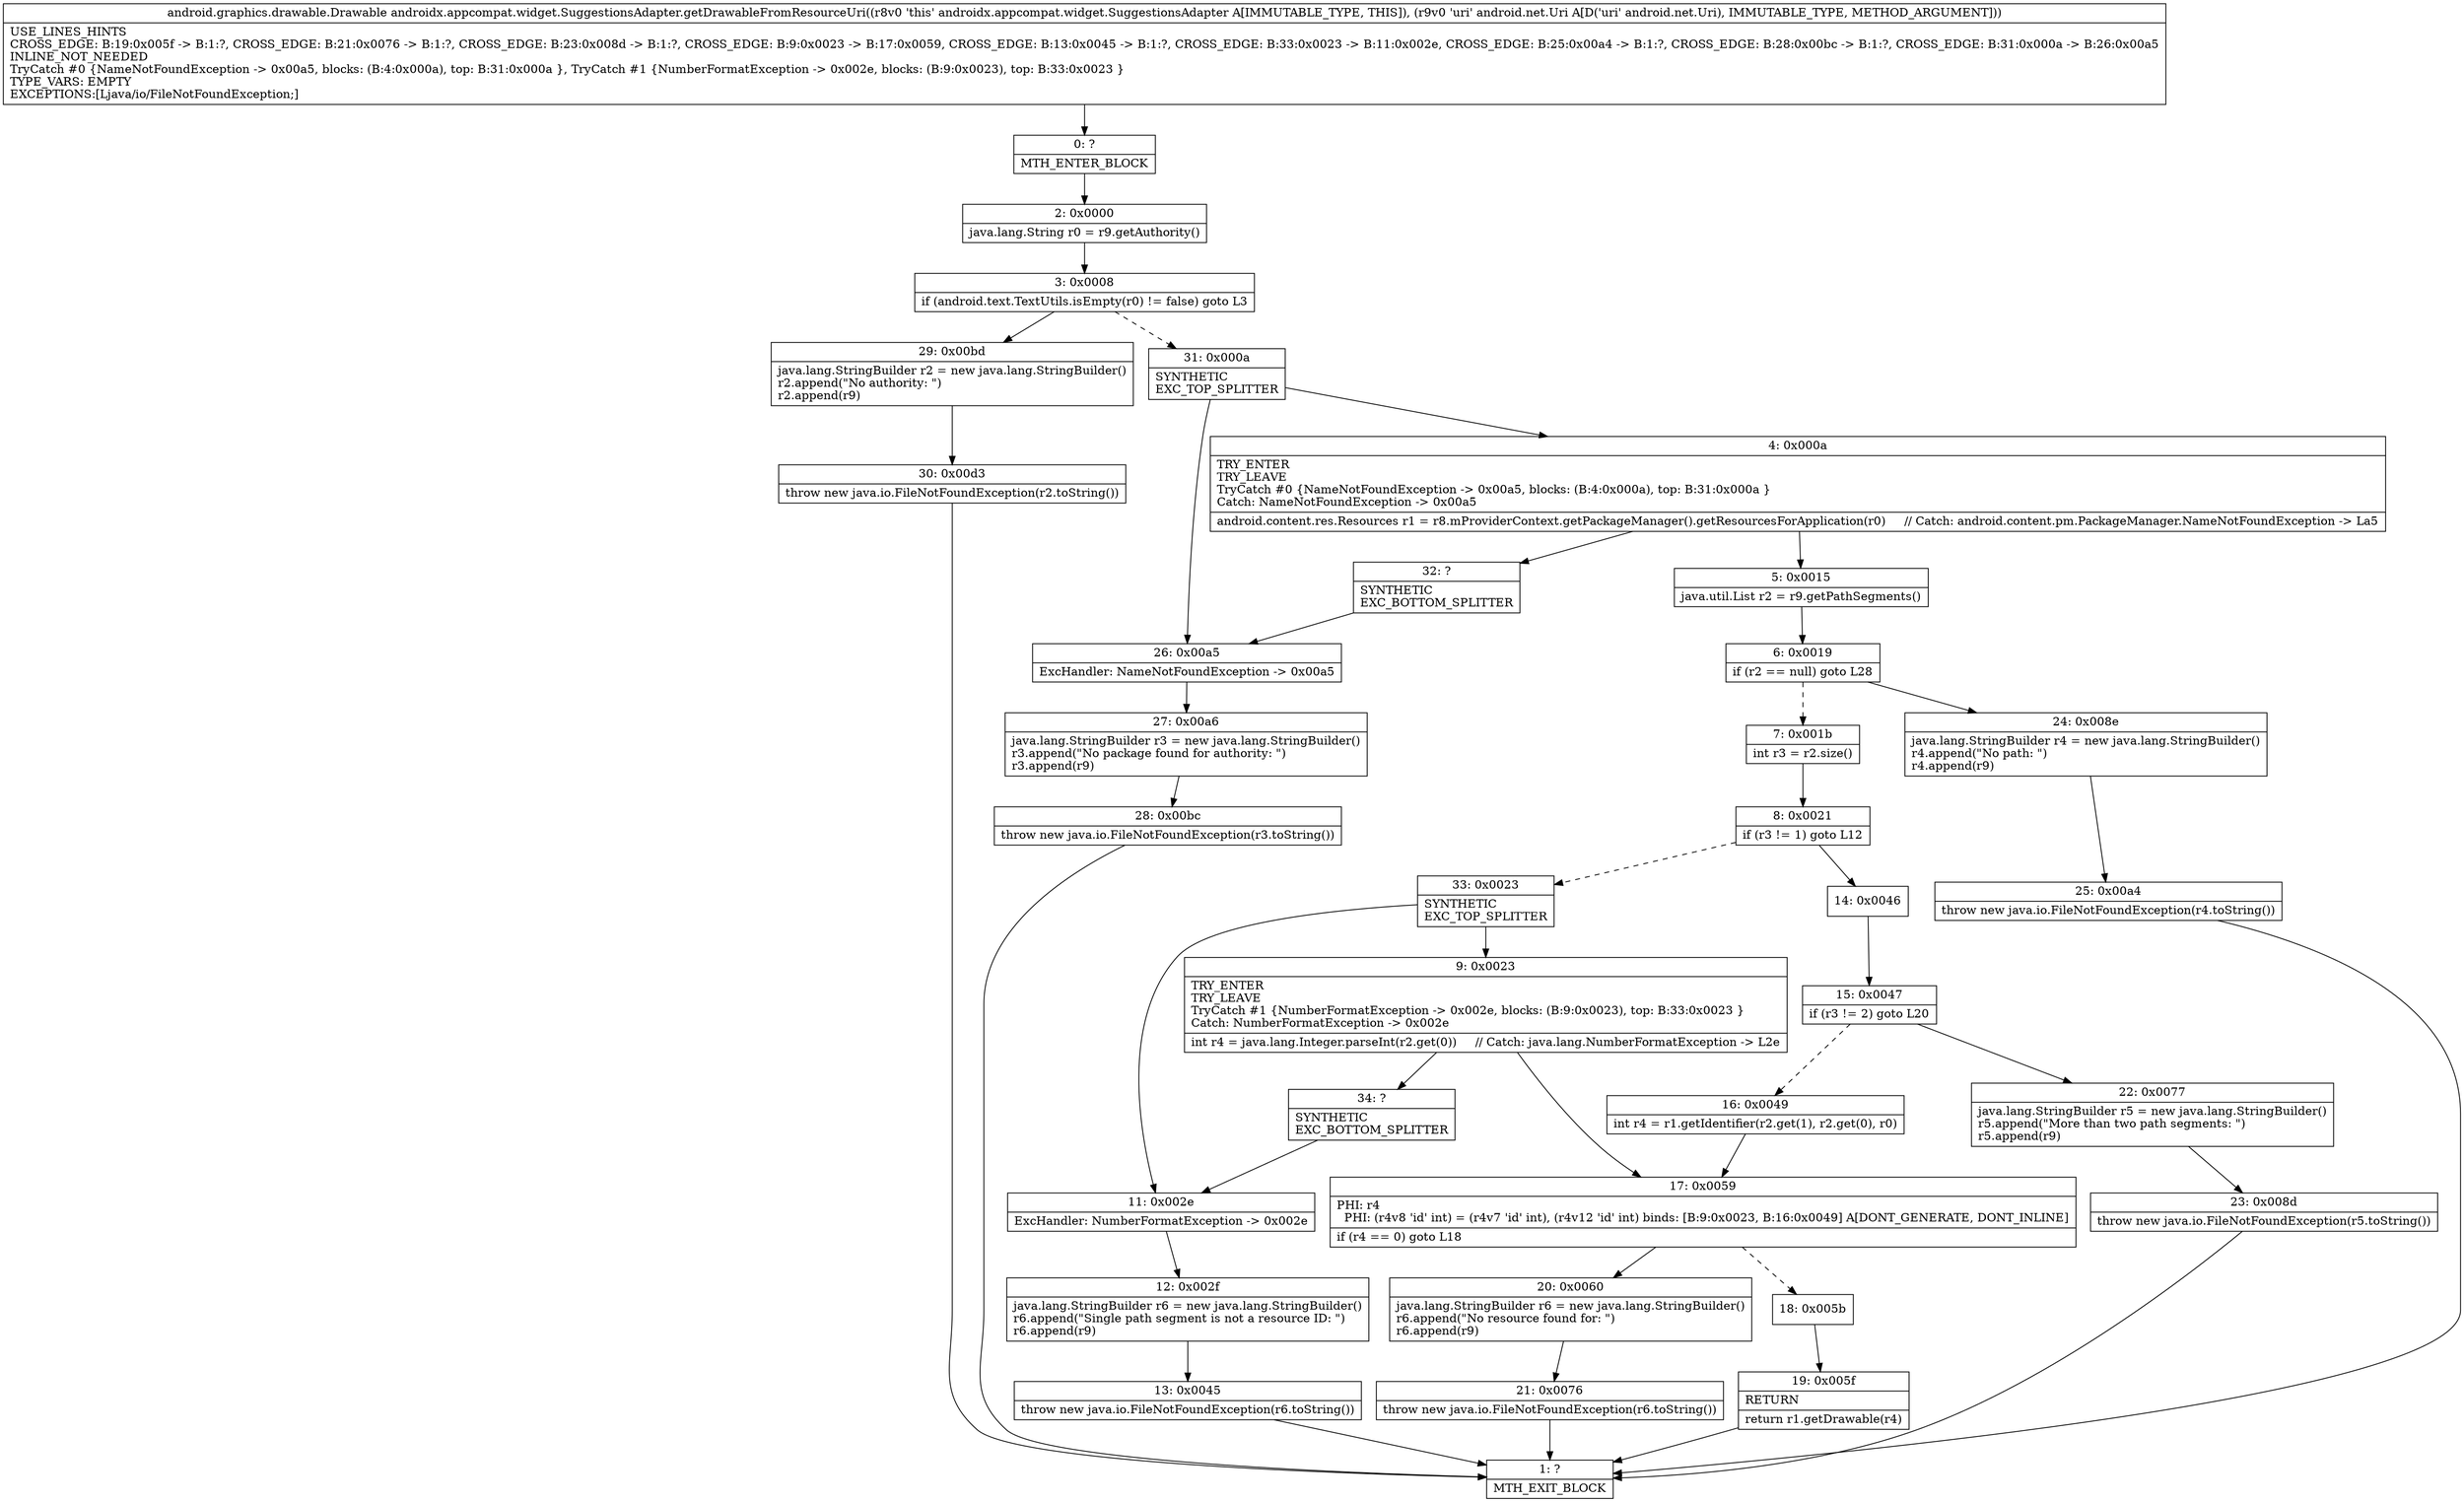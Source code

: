 digraph "CFG forandroidx.appcompat.widget.SuggestionsAdapter.getDrawableFromResourceUri(Landroid\/net\/Uri;)Landroid\/graphics\/drawable\/Drawable;" {
Node_0 [shape=record,label="{0\:\ ?|MTH_ENTER_BLOCK\l}"];
Node_2 [shape=record,label="{2\:\ 0x0000|java.lang.String r0 = r9.getAuthority()\l}"];
Node_3 [shape=record,label="{3\:\ 0x0008|if (android.text.TextUtils.isEmpty(r0) != false) goto L3\l}"];
Node_29 [shape=record,label="{29\:\ 0x00bd|java.lang.StringBuilder r2 = new java.lang.StringBuilder()\lr2.append(\"No authority: \")\lr2.append(r9)\l}"];
Node_30 [shape=record,label="{30\:\ 0x00d3|throw new java.io.FileNotFoundException(r2.toString())\l}"];
Node_1 [shape=record,label="{1\:\ ?|MTH_EXIT_BLOCK\l}"];
Node_31 [shape=record,label="{31\:\ 0x000a|SYNTHETIC\lEXC_TOP_SPLITTER\l}"];
Node_4 [shape=record,label="{4\:\ 0x000a|TRY_ENTER\lTRY_LEAVE\lTryCatch #0 \{NameNotFoundException \-\> 0x00a5, blocks: (B:4:0x000a), top: B:31:0x000a \}\lCatch: NameNotFoundException \-\> 0x00a5\l|android.content.res.Resources r1 = r8.mProviderContext.getPackageManager().getResourcesForApplication(r0)     \/\/ Catch: android.content.pm.PackageManager.NameNotFoundException \-\> La5\l}"];
Node_5 [shape=record,label="{5\:\ 0x0015|java.util.List r2 = r9.getPathSegments()\l}"];
Node_6 [shape=record,label="{6\:\ 0x0019|if (r2 == null) goto L28\l}"];
Node_7 [shape=record,label="{7\:\ 0x001b|int r3 = r2.size()\l}"];
Node_8 [shape=record,label="{8\:\ 0x0021|if (r3 != 1) goto L12\l}"];
Node_14 [shape=record,label="{14\:\ 0x0046}"];
Node_15 [shape=record,label="{15\:\ 0x0047|if (r3 != 2) goto L20\l}"];
Node_16 [shape=record,label="{16\:\ 0x0049|int r4 = r1.getIdentifier(r2.get(1), r2.get(0), r0)\l}"];
Node_17 [shape=record,label="{17\:\ 0x0059|PHI: r4 \l  PHI: (r4v8 'id' int) = (r4v7 'id' int), (r4v12 'id' int) binds: [B:9:0x0023, B:16:0x0049] A[DONT_GENERATE, DONT_INLINE]\l|if (r4 == 0) goto L18\l}"];
Node_18 [shape=record,label="{18\:\ 0x005b}"];
Node_19 [shape=record,label="{19\:\ 0x005f|RETURN\l|return r1.getDrawable(r4)\l}"];
Node_20 [shape=record,label="{20\:\ 0x0060|java.lang.StringBuilder r6 = new java.lang.StringBuilder()\lr6.append(\"No resource found for: \")\lr6.append(r9)\l}"];
Node_21 [shape=record,label="{21\:\ 0x0076|throw new java.io.FileNotFoundException(r6.toString())\l}"];
Node_22 [shape=record,label="{22\:\ 0x0077|java.lang.StringBuilder r5 = new java.lang.StringBuilder()\lr5.append(\"More than two path segments: \")\lr5.append(r9)\l}"];
Node_23 [shape=record,label="{23\:\ 0x008d|throw new java.io.FileNotFoundException(r5.toString())\l}"];
Node_33 [shape=record,label="{33\:\ 0x0023|SYNTHETIC\lEXC_TOP_SPLITTER\l}"];
Node_9 [shape=record,label="{9\:\ 0x0023|TRY_ENTER\lTRY_LEAVE\lTryCatch #1 \{NumberFormatException \-\> 0x002e, blocks: (B:9:0x0023), top: B:33:0x0023 \}\lCatch: NumberFormatException \-\> 0x002e\l|int r4 = java.lang.Integer.parseInt(r2.get(0))     \/\/ Catch: java.lang.NumberFormatException \-\> L2e\l}"];
Node_34 [shape=record,label="{34\:\ ?|SYNTHETIC\lEXC_BOTTOM_SPLITTER\l}"];
Node_11 [shape=record,label="{11\:\ 0x002e|ExcHandler: NumberFormatException \-\> 0x002e\l}"];
Node_12 [shape=record,label="{12\:\ 0x002f|java.lang.StringBuilder r6 = new java.lang.StringBuilder()\lr6.append(\"Single path segment is not a resource ID: \")\lr6.append(r9)\l}"];
Node_13 [shape=record,label="{13\:\ 0x0045|throw new java.io.FileNotFoundException(r6.toString())\l}"];
Node_24 [shape=record,label="{24\:\ 0x008e|java.lang.StringBuilder r4 = new java.lang.StringBuilder()\lr4.append(\"No path: \")\lr4.append(r9)\l}"];
Node_25 [shape=record,label="{25\:\ 0x00a4|throw new java.io.FileNotFoundException(r4.toString())\l}"];
Node_32 [shape=record,label="{32\:\ ?|SYNTHETIC\lEXC_BOTTOM_SPLITTER\l}"];
Node_26 [shape=record,label="{26\:\ 0x00a5|ExcHandler: NameNotFoundException \-\> 0x00a5\l}"];
Node_27 [shape=record,label="{27\:\ 0x00a6|java.lang.StringBuilder r3 = new java.lang.StringBuilder()\lr3.append(\"No package found for authority: \")\lr3.append(r9)\l}"];
Node_28 [shape=record,label="{28\:\ 0x00bc|throw new java.io.FileNotFoundException(r3.toString())\l}"];
MethodNode[shape=record,label="{android.graphics.drawable.Drawable androidx.appcompat.widget.SuggestionsAdapter.getDrawableFromResourceUri((r8v0 'this' androidx.appcompat.widget.SuggestionsAdapter A[IMMUTABLE_TYPE, THIS]), (r9v0 'uri' android.net.Uri A[D('uri' android.net.Uri), IMMUTABLE_TYPE, METHOD_ARGUMENT]))  | USE_LINES_HINTS\lCROSS_EDGE: B:19:0x005f \-\> B:1:?, CROSS_EDGE: B:21:0x0076 \-\> B:1:?, CROSS_EDGE: B:23:0x008d \-\> B:1:?, CROSS_EDGE: B:9:0x0023 \-\> B:17:0x0059, CROSS_EDGE: B:13:0x0045 \-\> B:1:?, CROSS_EDGE: B:33:0x0023 \-\> B:11:0x002e, CROSS_EDGE: B:25:0x00a4 \-\> B:1:?, CROSS_EDGE: B:28:0x00bc \-\> B:1:?, CROSS_EDGE: B:31:0x000a \-\> B:26:0x00a5\lINLINE_NOT_NEEDED\lTryCatch #0 \{NameNotFoundException \-\> 0x00a5, blocks: (B:4:0x000a), top: B:31:0x000a \}, TryCatch #1 \{NumberFormatException \-\> 0x002e, blocks: (B:9:0x0023), top: B:33:0x0023 \}\lTYPE_VARS: EMPTY\lEXCEPTIONS:[Ljava\/io\/FileNotFoundException;]\l}"];
MethodNode -> Node_0;Node_0 -> Node_2;
Node_2 -> Node_3;
Node_3 -> Node_29;
Node_3 -> Node_31[style=dashed];
Node_29 -> Node_30;
Node_30 -> Node_1;
Node_31 -> Node_4;
Node_31 -> Node_26;
Node_4 -> Node_5;
Node_4 -> Node_32;
Node_5 -> Node_6;
Node_6 -> Node_7[style=dashed];
Node_6 -> Node_24;
Node_7 -> Node_8;
Node_8 -> Node_14;
Node_8 -> Node_33[style=dashed];
Node_14 -> Node_15;
Node_15 -> Node_16[style=dashed];
Node_15 -> Node_22;
Node_16 -> Node_17;
Node_17 -> Node_18[style=dashed];
Node_17 -> Node_20;
Node_18 -> Node_19;
Node_19 -> Node_1;
Node_20 -> Node_21;
Node_21 -> Node_1;
Node_22 -> Node_23;
Node_23 -> Node_1;
Node_33 -> Node_9;
Node_33 -> Node_11;
Node_9 -> Node_17;
Node_9 -> Node_34;
Node_34 -> Node_11;
Node_11 -> Node_12;
Node_12 -> Node_13;
Node_13 -> Node_1;
Node_24 -> Node_25;
Node_25 -> Node_1;
Node_32 -> Node_26;
Node_26 -> Node_27;
Node_27 -> Node_28;
Node_28 -> Node_1;
}

